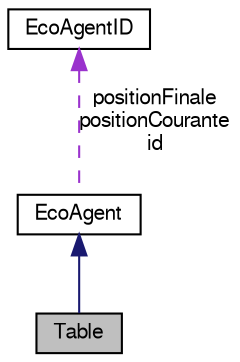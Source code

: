 digraph G
{
  edge [fontname="FreeSans",fontsize="10",labelfontname="FreeSans",labelfontsize="10"];
  node [fontname="FreeSans",fontsize="10",shape=record];
  Node1 [label="Table",height=0.2,width=0.4,color="black", fillcolor="grey75", style="filled" fontcolor="black"];
  Node2 -> Node1 [dir=back,color="midnightblue",fontsize="10",style="solid",fontname="FreeSans"];
  Node2 [label="EcoAgent",height=0.2,width=0.4,color="black", fillcolor="white", style="filled",URL="$classEcoAgent.html",tooltip="Classe abstraite qui permet de creer un eco-agent."];
  Node3 -> Node2 [dir=back,color="darkorchid3",fontsize="10",style="dashed",label="positionFinale\npositionCourante\nid",fontname="FreeSans"];
  Node3 [label="EcoAgentID",height=0.2,width=0.4,color="black", fillcolor="white", style="filled",URL="$classEcoAgentID.html",tooltip="Identifiant unique d&#39;un eco-agent."];
}
